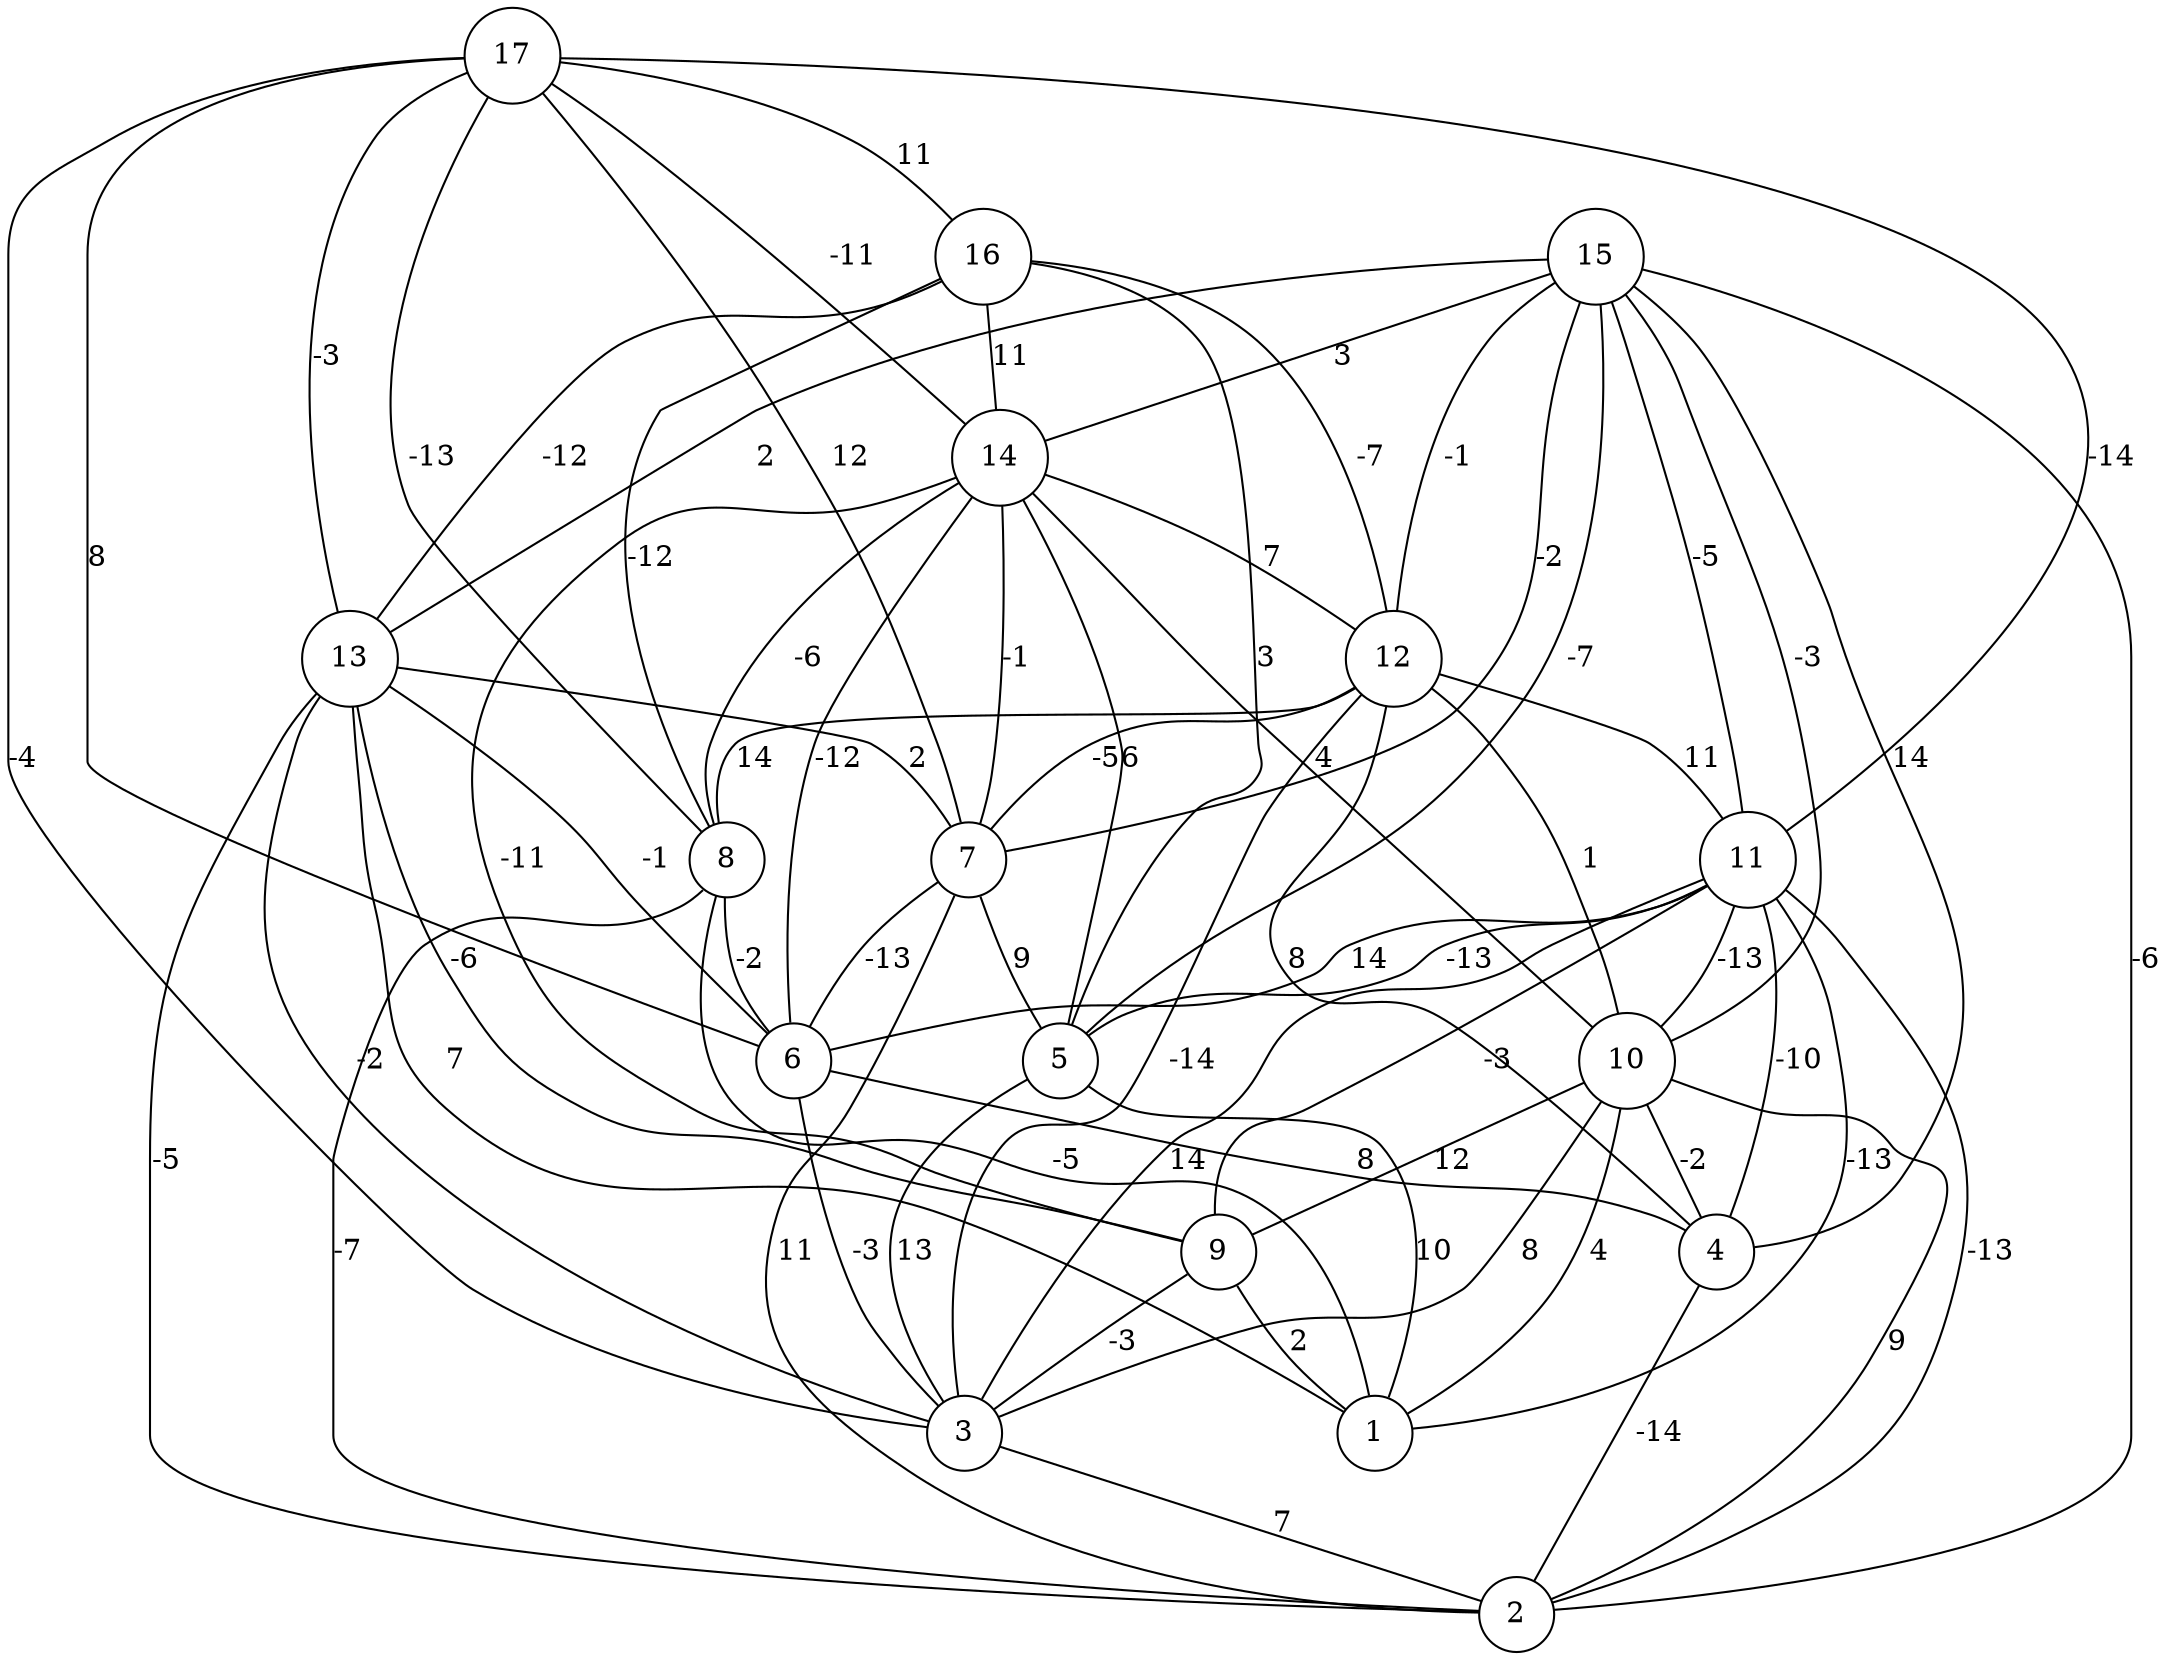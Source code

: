 graph { 
	 fontname="Helvetica,Arial,sans-serif" 
	 node [shape = circle]; 
	 17 -- 3 [label = "-4"];
	 17 -- 6 [label = "8"];
	 17 -- 7 [label = "12"];
	 17 -- 8 [label = "-13"];
	 17 -- 11 [label = "-14"];
	 17 -- 13 [label = "-3"];
	 17 -- 14 [label = "-11"];
	 17 -- 16 [label = "11"];
	 16 -- 5 [label = "3"];
	 16 -- 8 [label = "-12"];
	 16 -- 12 [label = "-7"];
	 16 -- 13 [label = "-12"];
	 16 -- 14 [label = "11"];
	 15 -- 2 [label = "-6"];
	 15 -- 4 [label = "14"];
	 15 -- 5 [label = "-7"];
	 15 -- 7 [label = "-2"];
	 15 -- 10 [label = "-3"];
	 15 -- 11 [label = "-5"];
	 15 -- 12 [label = "-1"];
	 15 -- 13 [label = "2"];
	 15 -- 14 [label = "3"];
	 14 -- 5 [label = "6"];
	 14 -- 6 [label = "-12"];
	 14 -- 7 [label = "-1"];
	 14 -- 8 [label = "-6"];
	 14 -- 9 [label = "-11"];
	 14 -- 10 [label = "4"];
	 14 -- 12 [label = "7"];
	 13 -- 1 [label = "7"];
	 13 -- 2 [label = "-5"];
	 13 -- 3 [label = "-2"];
	 13 -- 6 [label = "-1"];
	 13 -- 7 [label = "2"];
	 13 -- 9 [label = "-6"];
	 12 -- 3 [label = "-14"];
	 12 -- 4 [label = "8"];
	 12 -- 7 [label = "-5"];
	 12 -- 8 [label = "14"];
	 12 -- 10 [label = "1"];
	 12 -- 11 [label = "11"];
	 11 -- 1 [label = "-13"];
	 11 -- 2 [label = "-13"];
	 11 -- 3 [label = "14"];
	 11 -- 4 [label = "-10"];
	 11 -- 5 [label = "-13"];
	 11 -- 6 [label = "14"];
	 11 -- 9 [label = "-3"];
	 11 -- 10 [label = "-13"];
	 10 -- 1 [label = "4"];
	 10 -- 2 [label = "9"];
	 10 -- 3 [label = "8"];
	 10 -- 4 [label = "-2"];
	 10 -- 9 [label = "12"];
	 9 -- 1 [label = "2"];
	 9 -- 3 [label = "-3"];
	 8 -- 1 [label = "-5"];
	 8 -- 2 [label = "-7"];
	 8 -- 6 [label = "-2"];
	 7 -- 2 [label = "11"];
	 7 -- 5 [label = "9"];
	 7 -- 6 [label = "-13"];
	 6 -- 3 [label = "-3"];
	 6 -- 4 [label = "8"];
	 5 -- 1 [label = "10"];
	 5 -- 3 [label = "13"];
	 4 -- 2 [label = "-14"];
	 3 -- 2 [label = "7"];
	 1;
	 2;
	 3;
	 4;
	 5;
	 6;
	 7;
	 8;
	 9;
	 10;
	 11;
	 12;
	 13;
	 14;
	 15;
	 16;
	 17;
}
